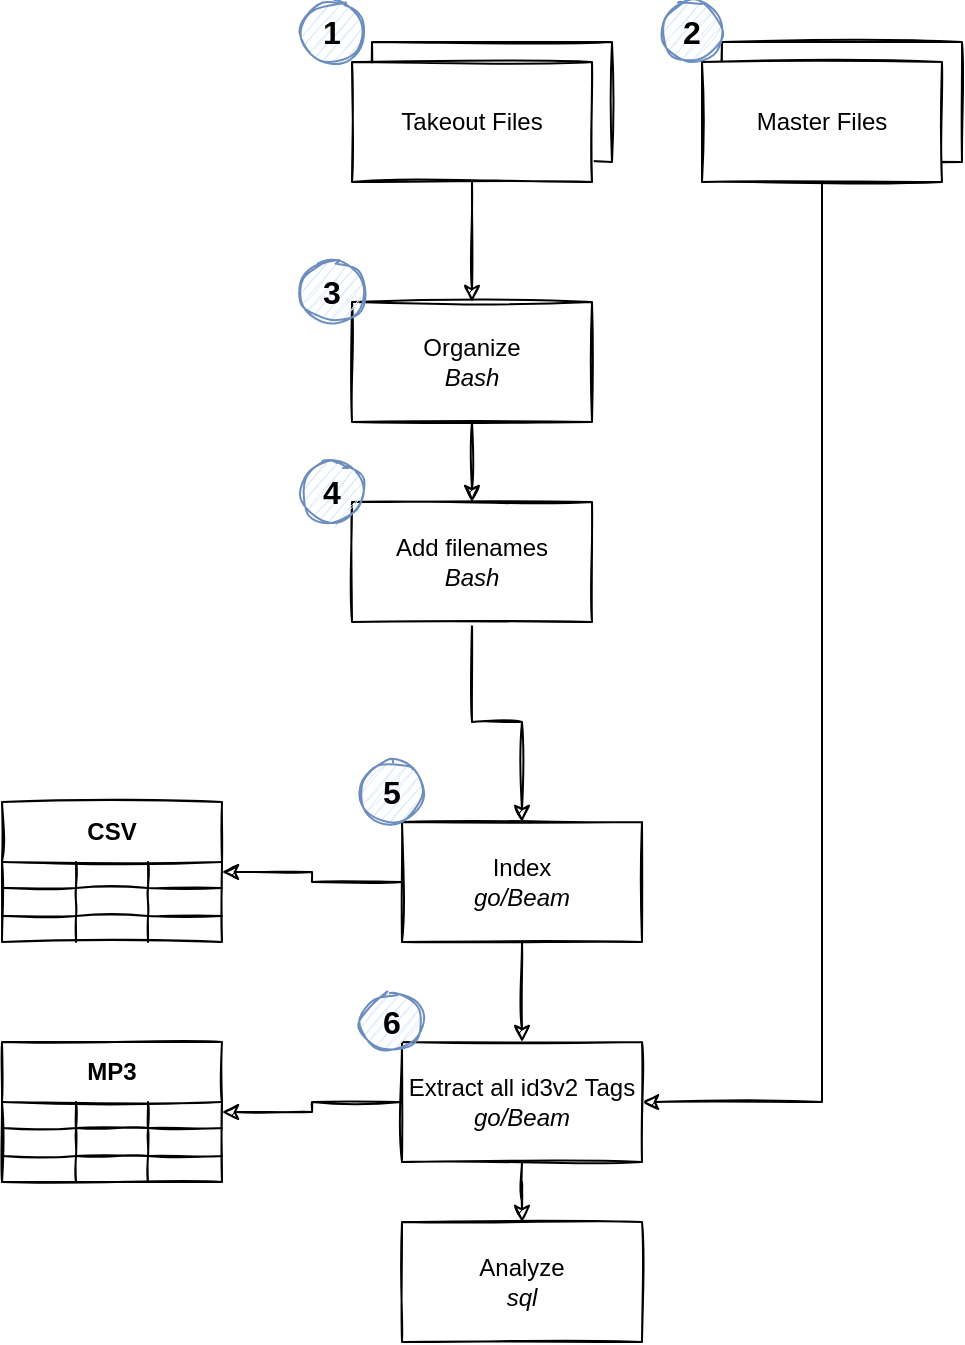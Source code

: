 <mxfile version="14.4.2" type="device"><diagram id="YAUByrYJqN2v48nADmY5" name="Page-1"><mxGraphModel dx="1102" dy="1000" grid="1" gridSize="10" guides="1" tooltips="1" connect="1" arrows="1" fold="1" page="1" pageScale="1" pageWidth="1100" pageHeight="850" math="0" shadow="0"><root><mxCell id="0"/><mxCell id="fYvgXe9sRD0ViiFiHc5D-58" value="Untitled Layer" parent="0"/><mxCell id="fYvgXe9sRD0ViiFiHc5D-65" style="edgeStyle=orthogonalEdgeStyle;rounded=0;sketch=1;orthogonalLoop=1;jettySize=auto;html=1;exitX=0.5;exitY=1;exitDx=0;exitDy=0;" edge="1" parent="fYvgXe9sRD0ViiFiHc5D-58" source="fYvgXe9sRD0ViiFiHc5D-61" target="fYvgXe9sRD0ViiFiHc5D-21"><mxGeometry relative="1" as="geometry"/></mxCell><mxCell id="fYvgXe9sRD0ViiFiHc5D-61" value="Add filenames&lt;br&gt;&lt;i&gt;Bash&lt;/i&gt;" style="rounded=0;whiteSpace=wrap;html=1;sketch=1;" vertex="1" parent="fYvgXe9sRD0ViiFiHc5D-58"><mxGeometry x="455" y="310" width="120" height="60" as="geometry"/></mxCell><mxCell id="fYvgXe9sRD0ViiFiHc5D-64" style="edgeStyle=orthogonalEdgeStyle;rounded=0;sketch=1;orthogonalLoop=1;jettySize=auto;html=1;exitX=0.5;exitY=1;exitDx=0;exitDy=0;entryX=0.5;entryY=0;entryDx=0;entryDy=0;" edge="1" parent="fYvgXe9sRD0ViiFiHc5D-58" source="fYvgXe9sRD0ViiFiHc5D-3" target="fYvgXe9sRD0ViiFiHc5D-61"><mxGeometry relative="1" as="geometry"/></mxCell><mxCell id="fYvgXe9sRD0ViiFiHc5D-66" style="edgeStyle=orthogonalEdgeStyle;rounded=0;sketch=1;orthogonalLoop=1;jettySize=auto;html=1;exitX=0.5;exitY=1;exitDx=0;exitDy=0;entryX=1;entryY=0.5;entryDx=0;entryDy=0;" edge="1" parent="fYvgXe9sRD0ViiFiHc5D-58" source="fYvgXe9sRD0ViiFiHc5D-29" target="fYvgXe9sRD0ViiFiHc5D-26"><mxGeometry relative="1" as="geometry"/></mxCell><mxCell id="1" parent="0"/><mxCell id="fYvgXe9sRD0ViiFiHc5D-3" value="Organize&lt;br&gt;&lt;i&gt;Bash&lt;/i&gt;" style="rounded=0;whiteSpace=wrap;html=1;sketch=1;" vertex="1" parent="1"><mxGeometry x="455" y="210" width="120" height="60" as="geometry"/></mxCell><mxCell id="fYvgXe9sRD0ViiFiHc5D-4" value="CSV" style="shape=table;html=1;whiteSpace=wrap;startSize=30;container=1;collapsible=0;childLayout=tableLayout;fontStyle=1;align=center;sketch=1;" vertex="1" parent="1"><mxGeometry x="280" y="460" width="110" height="70" as="geometry"/></mxCell><mxCell id="fYvgXe9sRD0ViiFiHc5D-5" value="" style="shape=partialRectangle;html=1;whiteSpace=wrap;collapsible=0;dropTarget=0;pointerEvents=0;fillColor=none;top=0;left=0;bottom=0;right=0;points=[[0,0.5],[1,0.5]];portConstraint=eastwest;" vertex="1" parent="fYvgXe9sRD0ViiFiHc5D-4"><mxGeometry y="30" width="110" height="13" as="geometry"/></mxCell><mxCell id="fYvgXe9sRD0ViiFiHc5D-6" value="" style="shape=partialRectangle;html=1;whiteSpace=wrap;connectable=0;fillColor=none;top=0;left=0;bottom=0;right=0;overflow=hidden;" vertex="1" parent="fYvgXe9sRD0ViiFiHc5D-5"><mxGeometry width="37" height="13" as="geometry"/></mxCell><mxCell id="fYvgXe9sRD0ViiFiHc5D-7" value="" style="shape=partialRectangle;html=1;whiteSpace=wrap;connectable=0;fillColor=none;top=0;left=0;bottom=0;right=0;overflow=hidden;" vertex="1" parent="fYvgXe9sRD0ViiFiHc5D-5"><mxGeometry x="37" width="36" height="13" as="geometry"/></mxCell><mxCell id="fYvgXe9sRD0ViiFiHc5D-8" value="" style="shape=partialRectangle;html=1;whiteSpace=wrap;connectable=0;fillColor=none;top=0;left=0;bottom=0;right=0;overflow=hidden;" vertex="1" parent="fYvgXe9sRD0ViiFiHc5D-5"><mxGeometry x="73" width="37" height="13" as="geometry"/></mxCell><mxCell id="fYvgXe9sRD0ViiFiHc5D-9" value="" style="shape=partialRectangle;html=1;whiteSpace=wrap;collapsible=0;dropTarget=0;pointerEvents=0;fillColor=none;top=0;left=0;bottom=0;right=0;points=[[0,0.5],[1,0.5]];portConstraint=eastwest;" vertex="1" parent="fYvgXe9sRD0ViiFiHc5D-4"><mxGeometry y="43" width="110" height="14" as="geometry"/></mxCell><mxCell id="fYvgXe9sRD0ViiFiHc5D-10" value="" style="shape=partialRectangle;html=1;whiteSpace=wrap;connectable=0;fillColor=none;top=0;left=0;bottom=0;right=0;overflow=hidden;" vertex="1" parent="fYvgXe9sRD0ViiFiHc5D-9"><mxGeometry width="37" height="14" as="geometry"/></mxCell><mxCell id="fYvgXe9sRD0ViiFiHc5D-11" value="" style="shape=partialRectangle;html=1;whiteSpace=wrap;connectable=0;fillColor=none;top=0;left=0;bottom=0;right=0;overflow=hidden;" vertex="1" parent="fYvgXe9sRD0ViiFiHc5D-9"><mxGeometry x="37" width="36" height="14" as="geometry"/></mxCell><mxCell id="fYvgXe9sRD0ViiFiHc5D-12" value="" style="shape=partialRectangle;html=1;whiteSpace=wrap;connectable=0;fillColor=none;top=0;left=0;bottom=0;right=0;overflow=hidden;" vertex="1" parent="fYvgXe9sRD0ViiFiHc5D-9"><mxGeometry x="73" width="37" height="14" as="geometry"/></mxCell><mxCell id="fYvgXe9sRD0ViiFiHc5D-13" value="" style="shape=partialRectangle;html=1;whiteSpace=wrap;collapsible=0;dropTarget=0;pointerEvents=0;fillColor=none;top=0;left=0;bottom=0;right=0;points=[[0,0.5],[1,0.5]];portConstraint=eastwest;" vertex="1" parent="fYvgXe9sRD0ViiFiHc5D-4"><mxGeometry y="57" width="110" height="13" as="geometry"/></mxCell><mxCell id="fYvgXe9sRD0ViiFiHc5D-14" value="" style="shape=partialRectangle;html=1;whiteSpace=wrap;connectable=0;fillColor=none;top=0;left=0;bottom=0;right=0;overflow=hidden;" vertex="1" parent="fYvgXe9sRD0ViiFiHc5D-13"><mxGeometry width="37" height="13" as="geometry"/></mxCell><mxCell id="fYvgXe9sRD0ViiFiHc5D-15" value="" style="shape=partialRectangle;html=1;whiteSpace=wrap;connectable=0;fillColor=none;top=0;left=0;bottom=0;right=0;overflow=hidden;" vertex="1" parent="fYvgXe9sRD0ViiFiHc5D-13"><mxGeometry x="37" width="36" height="13" as="geometry"/></mxCell><mxCell id="fYvgXe9sRD0ViiFiHc5D-16" value="" style="shape=partialRectangle;html=1;whiteSpace=wrap;connectable=0;fillColor=none;top=0;left=0;bottom=0;right=0;overflow=hidden;" vertex="1" parent="fYvgXe9sRD0ViiFiHc5D-13"><mxGeometry x="73" width="37" height="13" as="geometry"/></mxCell><mxCell id="fYvgXe9sRD0ViiFiHc5D-19" value="" style="group" vertex="1" connectable="0" parent="1"><mxGeometry x="455" y="80" width="130" height="70" as="geometry"/></mxCell><mxCell id="fYvgXe9sRD0ViiFiHc5D-17" value="" style="rounded=0;whiteSpace=wrap;html=1;sketch=1;" vertex="1" parent="fYvgXe9sRD0ViiFiHc5D-19"><mxGeometry x="10" width="120" height="60" as="geometry"/></mxCell><mxCell id="fYvgXe9sRD0ViiFiHc5D-18" value="Takeout Files" style="rounded=0;whiteSpace=wrap;html=1;sketch=1;" vertex="1" parent="fYvgXe9sRD0ViiFiHc5D-19"><mxGeometry y="10" width="120" height="60" as="geometry"/></mxCell><mxCell id="fYvgXe9sRD0ViiFiHc5D-22" style="edgeStyle=orthogonalEdgeStyle;rounded=0;sketch=1;orthogonalLoop=1;jettySize=auto;html=1;exitX=0;exitY=0.5;exitDx=0;exitDy=0;" edge="1" parent="1" source="fYvgXe9sRD0ViiFiHc5D-21" target="fYvgXe9sRD0ViiFiHc5D-4"><mxGeometry relative="1" as="geometry"/></mxCell><mxCell id="fYvgXe9sRD0ViiFiHc5D-47" style="edgeStyle=orthogonalEdgeStyle;rounded=0;sketch=1;orthogonalLoop=1;jettySize=auto;html=1;exitX=0.5;exitY=1;exitDx=0;exitDy=0;" edge="1" parent="1" source="fYvgXe9sRD0ViiFiHc5D-21" target="fYvgXe9sRD0ViiFiHc5D-26"><mxGeometry relative="1" as="geometry"/></mxCell><mxCell id="fYvgXe9sRD0ViiFiHc5D-21" value="Index&lt;br&gt;&lt;i&gt;go/Beam&lt;/i&gt;" style="rounded=0;whiteSpace=wrap;html=1;sketch=1;" vertex="1" parent="1"><mxGeometry x="480" y="470" width="120" height="60" as="geometry"/></mxCell><mxCell id="fYvgXe9sRD0ViiFiHc5D-46" style="edgeStyle=orthogonalEdgeStyle;rounded=0;sketch=1;orthogonalLoop=1;jettySize=auto;html=1;exitX=0;exitY=0.5;exitDx=0;exitDy=0;entryX=1;entryY=0.5;entryDx=0;entryDy=0;" edge="1" parent="1" source="fYvgXe9sRD0ViiFiHc5D-26" target="fYvgXe9sRD0ViiFiHc5D-33"><mxGeometry relative="1" as="geometry"/></mxCell><mxCell id="fYvgXe9sRD0ViiFiHc5D-26" value="Extract all id3v2 Tags&lt;br&gt;&lt;i&gt;go/Beam&lt;/i&gt;" style="rounded=0;whiteSpace=wrap;html=1;sketch=1;" vertex="1" parent="1"><mxGeometry x="480" y="580" width="120" height="60" as="geometry"/></mxCell><mxCell id="fYvgXe9sRD0ViiFiHc5D-27" value="" style="group" vertex="1" connectable="0" parent="1"><mxGeometry x="630" y="80" width="130" height="70" as="geometry"/></mxCell><mxCell id="fYvgXe9sRD0ViiFiHc5D-28" value="" style="rounded=0;whiteSpace=wrap;html=1;sketch=1;" vertex="1" parent="fYvgXe9sRD0ViiFiHc5D-27"><mxGeometry x="10" width="120" height="60" as="geometry"/></mxCell><mxCell id="fYvgXe9sRD0ViiFiHc5D-29" value="Master Files" style="rounded=0;whiteSpace=wrap;html=1;sketch=1;" vertex="1" parent="fYvgXe9sRD0ViiFiHc5D-27"><mxGeometry y="10" width="120" height="60" as="geometry"/></mxCell><mxCell id="fYvgXe9sRD0ViiFiHc5D-33" value="MP3" style="shape=table;html=1;whiteSpace=wrap;startSize=30;container=1;collapsible=0;childLayout=tableLayout;fontStyle=1;align=center;sketch=1;" vertex="1" parent="1"><mxGeometry x="280" y="580" width="110" height="70" as="geometry"/></mxCell><mxCell id="fYvgXe9sRD0ViiFiHc5D-34" value="" style="shape=partialRectangle;html=1;whiteSpace=wrap;collapsible=0;dropTarget=0;pointerEvents=0;fillColor=none;top=0;left=0;bottom=0;right=0;points=[[0,0.5],[1,0.5]];portConstraint=eastwest;" vertex="1" parent="fYvgXe9sRD0ViiFiHc5D-33"><mxGeometry y="30" width="110" height="13" as="geometry"/></mxCell><mxCell id="fYvgXe9sRD0ViiFiHc5D-35" value="" style="shape=partialRectangle;html=1;whiteSpace=wrap;connectable=0;fillColor=none;top=0;left=0;bottom=0;right=0;overflow=hidden;" vertex="1" parent="fYvgXe9sRD0ViiFiHc5D-34"><mxGeometry width="37" height="13" as="geometry"/></mxCell><mxCell id="fYvgXe9sRD0ViiFiHc5D-36" value="" style="shape=partialRectangle;html=1;whiteSpace=wrap;connectable=0;fillColor=none;top=0;left=0;bottom=0;right=0;overflow=hidden;" vertex="1" parent="fYvgXe9sRD0ViiFiHc5D-34"><mxGeometry x="37" width="36" height="13" as="geometry"/></mxCell><mxCell id="fYvgXe9sRD0ViiFiHc5D-37" value="" style="shape=partialRectangle;html=1;whiteSpace=wrap;connectable=0;fillColor=none;top=0;left=0;bottom=0;right=0;overflow=hidden;" vertex="1" parent="fYvgXe9sRD0ViiFiHc5D-34"><mxGeometry x="73" width="37" height="13" as="geometry"/></mxCell><mxCell id="fYvgXe9sRD0ViiFiHc5D-38" value="" style="shape=partialRectangle;html=1;whiteSpace=wrap;collapsible=0;dropTarget=0;pointerEvents=0;fillColor=none;top=0;left=0;bottom=0;right=0;points=[[0,0.5],[1,0.5]];portConstraint=eastwest;" vertex="1" parent="fYvgXe9sRD0ViiFiHc5D-33"><mxGeometry y="43" width="110" height="14" as="geometry"/></mxCell><mxCell id="fYvgXe9sRD0ViiFiHc5D-39" value="" style="shape=partialRectangle;html=1;whiteSpace=wrap;connectable=0;fillColor=none;top=0;left=0;bottom=0;right=0;overflow=hidden;" vertex="1" parent="fYvgXe9sRD0ViiFiHc5D-38"><mxGeometry width="37" height="14" as="geometry"/></mxCell><mxCell id="fYvgXe9sRD0ViiFiHc5D-40" value="" style="shape=partialRectangle;html=1;whiteSpace=wrap;connectable=0;fillColor=none;top=0;left=0;bottom=0;right=0;overflow=hidden;" vertex="1" parent="fYvgXe9sRD0ViiFiHc5D-38"><mxGeometry x="37" width="36" height="14" as="geometry"/></mxCell><mxCell id="fYvgXe9sRD0ViiFiHc5D-41" value="" style="shape=partialRectangle;html=1;whiteSpace=wrap;connectable=0;fillColor=none;top=0;left=0;bottom=0;right=0;overflow=hidden;" vertex="1" parent="fYvgXe9sRD0ViiFiHc5D-38"><mxGeometry x="73" width="37" height="14" as="geometry"/></mxCell><mxCell id="fYvgXe9sRD0ViiFiHc5D-42" value="" style="shape=partialRectangle;html=1;whiteSpace=wrap;collapsible=0;dropTarget=0;pointerEvents=0;fillColor=none;top=0;left=0;bottom=0;right=0;points=[[0,0.5],[1,0.5]];portConstraint=eastwest;" vertex="1" parent="fYvgXe9sRD0ViiFiHc5D-33"><mxGeometry y="57" width="110" height="13" as="geometry"/></mxCell><mxCell id="fYvgXe9sRD0ViiFiHc5D-43" value="" style="shape=partialRectangle;html=1;whiteSpace=wrap;connectable=0;fillColor=none;top=0;left=0;bottom=0;right=0;overflow=hidden;" vertex="1" parent="fYvgXe9sRD0ViiFiHc5D-42"><mxGeometry width="37" height="13" as="geometry"/></mxCell><mxCell id="fYvgXe9sRD0ViiFiHc5D-44" value="" style="shape=partialRectangle;html=1;whiteSpace=wrap;connectable=0;fillColor=none;top=0;left=0;bottom=0;right=0;overflow=hidden;" vertex="1" parent="fYvgXe9sRD0ViiFiHc5D-42"><mxGeometry x="37" width="36" height="13" as="geometry"/></mxCell><mxCell id="fYvgXe9sRD0ViiFiHc5D-45" value="" style="shape=partialRectangle;html=1;whiteSpace=wrap;connectable=0;fillColor=none;top=0;left=0;bottom=0;right=0;overflow=hidden;" vertex="1" parent="fYvgXe9sRD0ViiFiHc5D-42"><mxGeometry x="73" width="37" height="13" as="geometry"/></mxCell><mxCell id="fYvgXe9sRD0ViiFiHc5D-50" style="edgeStyle=orthogonalEdgeStyle;rounded=0;sketch=1;orthogonalLoop=1;jettySize=auto;html=1;exitX=0.5;exitY=1;exitDx=0;exitDy=0;entryX=0.5;entryY=0;entryDx=0;entryDy=0;" edge="1" parent="1" source="fYvgXe9sRD0ViiFiHc5D-18" target="fYvgXe9sRD0ViiFiHc5D-3"><mxGeometry relative="1" as="geometry"/></mxCell><mxCell id="fYvgXe9sRD0ViiFiHc5D-51" value="Nums" parent="0"/><mxCell id="fYvgXe9sRD0ViiFiHc5D-53" value="&lt;font style=&quot;font-size: 16px&quot;&gt;1&lt;/font&gt;" style="ellipse;whiteSpace=wrap;html=1;aspect=fixed;sketch=1;fillColor=#dae8fc;strokeColor=#6c8ebf;fontStyle=1" vertex="1" parent="fYvgXe9sRD0ViiFiHc5D-51"><mxGeometry x="430" y="60" width="30" height="30" as="geometry"/></mxCell><mxCell id="fYvgXe9sRD0ViiFiHc5D-52" value="&lt;font style=&quot;font-size: 16px&quot;&gt;2&lt;/font&gt;" style="ellipse;whiteSpace=wrap;html=1;aspect=fixed;sketch=1;fillColor=#dae8fc;strokeColor=#6c8ebf;fontStyle=1" vertex="1" parent="fYvgXe9sRD0ViiFiHc5D-51"><mxGeometry x="610" y="60" width="30" height="30" as="geometry"/></mxCell><mxCell id="fYvgXe9sRD0ViiFiHc5D-55" value="&lt;font style=&quot;font-size: 16px&quot;&gt;3&lt;/font&gt;" style="ellipse;whiteSpace=wrap;html=1;aspect=fixed;sketch=1;fillColor=#dae8fc;strokeColor=#6c8ebf;fontStyle=1" vertex="1" parent="fYvgXe9sRD0ViiFiHc5D-51"><mxGeometry x="430" y="190" width="30" height="30" as="geometry"/></mxCell><mxCell id="fYvgXe9sRD0ViiFiHc5D-56" value="&lt;font style=&quot;font-size: 16px&quot;&gt;5&lt;/font&gt;" style="ellipse;whiteSpace=wrap;html=1;aspect=fixed;sketch=1;fillColor=#dae8fc;strokeColor=#6c8ebf;fontStyle=1" vertex="1" parent="fYvgXe9sRD0ViiFiHc5D-51"><mxGeometry x="460" y="440" width="30" height="30" as="geometry"/></mxCell><mxCell id="fYvgXe9sRD0ViiFiHc5D-57" value="&lt;font style=&quot;font-size: 16px&quot;&gt;6&lt;/font&gt;" style="ellipse;whiteSpace=wrap;html=1;aspect=fixed;sketch=1;fillColor=#dae8fc;strokeColor=#6c8ebf;fontStyle=1" vertex="1" parent="fYvgXe9sRD0ViiFiHc5D-51"><mxGeometry x="460" y="555" width="30" height="30" as="geometry"/></mxCell><mxCell id="fYvgXe9sRD0ViiFiHc5D-70" value="&lt;font style=&quot;font-size: 16px&quot;&gt;4&lt;/font&gt;" style="ellipse;whiteSpace=wrap;html=1;aspect=fixed;sketch=1;fillColor=#dae8fc;strokeColor=#6c8ebf;fontStyle=1" vertex="1" parent="fYvgXe9sRD0ViiFiHc5D-51"><mxGeometry x="430" y="290" width="30" height="30" as="geometry"/></mxCell><mxCell id="fYvgXe9sRD0ViiFiHc5D-71" value="Analyze&lt;br&gt;&lt;i&gt;sql&lt;/i&gt;" style="rounded=0;whiteSpace=wrap;html=1;sketch=1;" vertex="1" parent="fYvgXe9sRD0ViiFiHc5D-51"><mxGeometry x="480" y="670" width="120" height="60" as="geometry"/></mxCell><mxCell id="fYvgXe9sRD0ViiFiHc5D-72" style="edgeStyle=orthogonalEdgeStyle;rounded=0;sketch=1;orthogonalLoop=1;jettySize=auto;html=1;exitX=0.5;exitY=1;exitDx=0;exitDy=0;" edge="1" parent="fYvgXe9sRD0ViiFiHc5D-51" source="fYvgXe9sRD0ViiFiHc5D-26" target="fYvgXe9sRD0ViiFiHc5D-71"><mxGeometry relative="1" as="geometry"/></mxCell></root></mxGraphModel></diagram></mxfile>